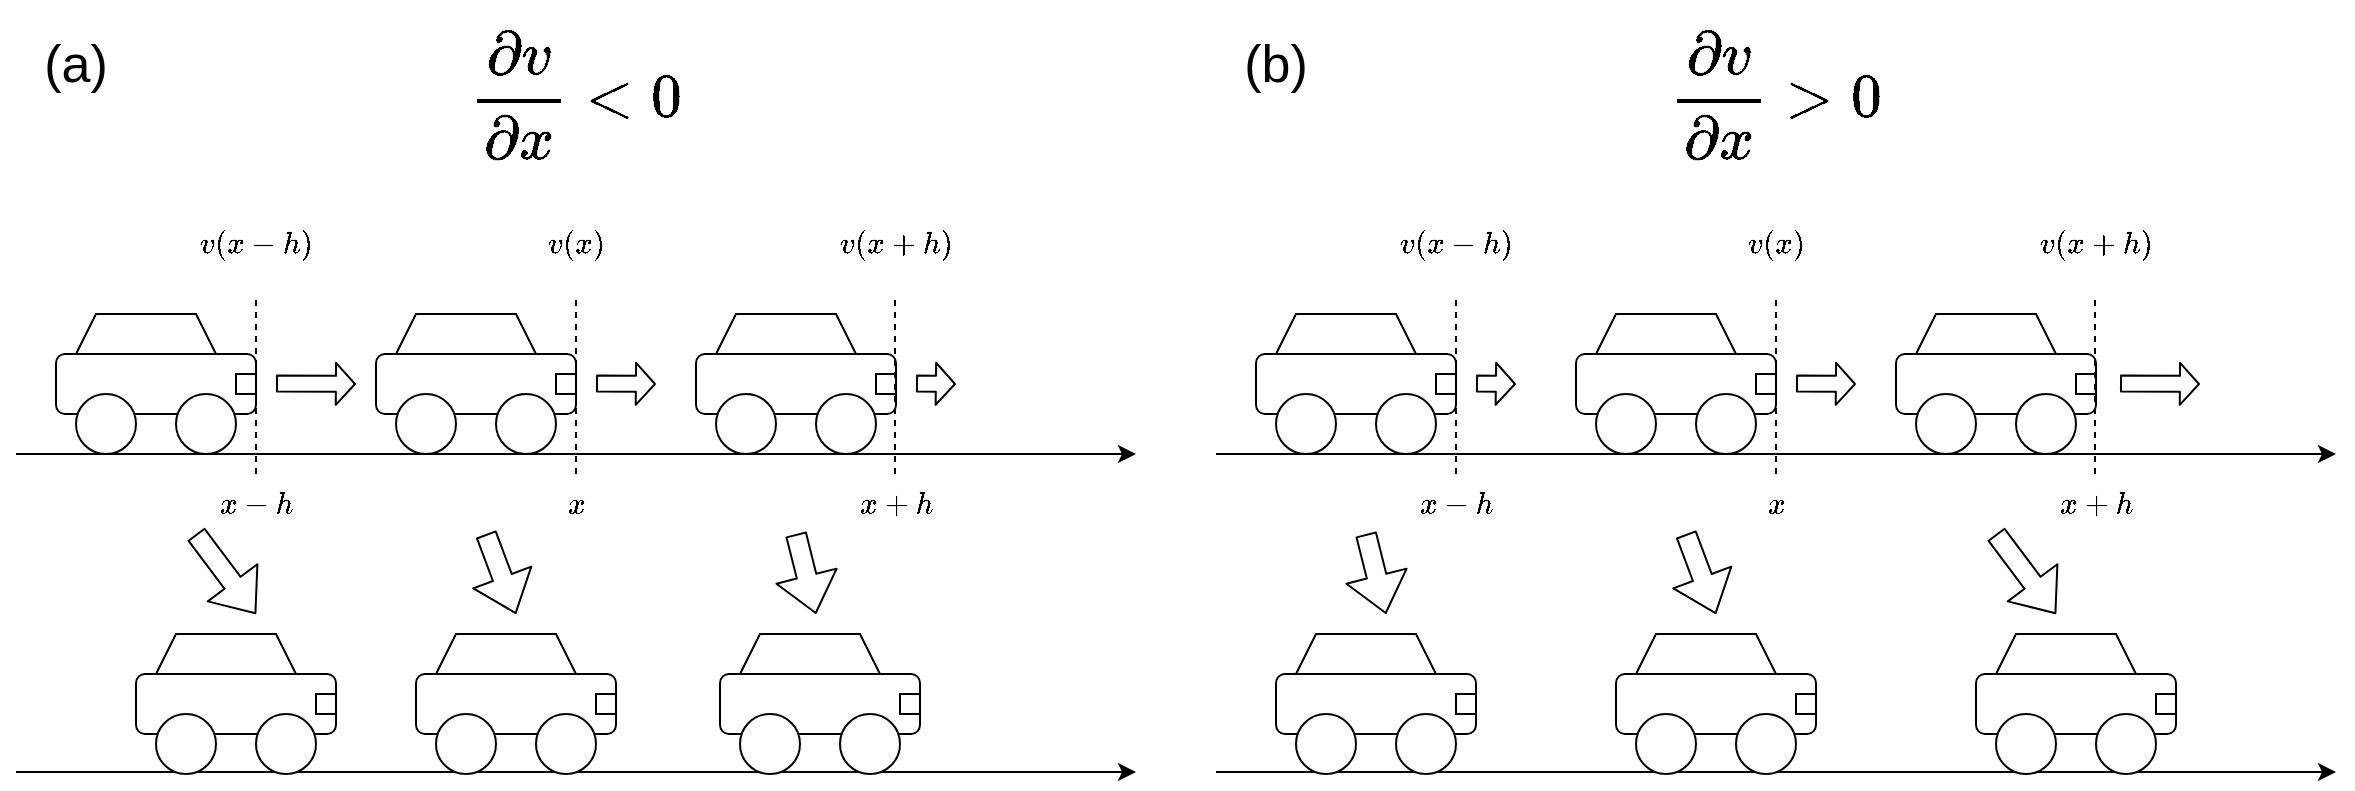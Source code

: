 <mxfile>
    <diagram id="SmtIXXbZFP3DXlKp8mol" name="ページ1">
        <mxGraphModel dx="758" dy="511" grid="1" gridSize="10" guides="1" tooltips="1" connect="1" arrows="1" fold="1" page="1" pageScale="1" pageWidth="1200" pageHeight="450" background="#ffffff" math="1" shadow="0">
            <root>
                <mxCell id="0"/>
                <mxCell id="1" parent="0"/>
                <mxCell id="2" value="" style="endArrow=classic;html=1;strokeColor=#000000;" edge="1" parent="1">
                    <mxGeometry width="50" height="50" relative="1" as="geometry">
                        <mxPoint x="40" y="250" as="sourcePoint"/>
                        <mxPoint x="600" y="250" as="targetPoint"/>
                    </mxGeometry>
                </mxCell>
                <mxCell id="10" value="" style="group" vertex="1" connectable="0" parent="1">
                    <mxGeometry x="60" y="180" width="100" height="70" as="geometry"/>
                </mxCell>
                <mxCell id="3" value="" style="rounded=1;whiteSpace=wrap;html=1;fillColor=none;strokeColor=#000000;" vertex="1" parent="10">
                    <mxGeometry y="20" width="100" height="30" as="geometry"/>
                </mxCell>
                <mxCell id="4" value="" style="shape=trapezoid;perimeter=trapezoidPerimeter;whiteSpace=wrap;html=1;fixedSize=1;strokeColor=#000000;fillColor=none;size=10;" vertex="1" parent="10">
                    <mxGeometry x="10" width="70" height="20" as="geometry"/>
                </mxCell>
                <mxCell id="6" value="" style="ellipse;whiteSpace=wrap;html=1;aspect=fixed;strokeColor=#000000;fillColor=#FFFFFF;" vertex="1" parent="10">
                    <mxGeometry x="60" y="40" width="30" height="30" as="geometry"/>
                </mxCell>
                <mxCell id="7" value="" style="ellipse;whiteSpace=wrap;html=1;aspect=fixed;strokeColor=#000000;fillColor=#FFFFFF;" vertex="1" parent="10">
                    <mxGeometry x="10" y="40" width="30" height="30" as="geometry"/>
                </mxCell>
                <mxCell id="8" value="" style="rounded=0;whiteSpace=wrap;html=1;strokeColor=#000000;fillColor=#FFFFFF;" vertex="1" parent="10">
                    <mxGeometry x="90" y="30" width="10" height="10" as="geometry"/>
                </mxCell>
                <mxCell id="11" value="" style="group" vertex="1" connectable="0" parent="1">
                    <mxGeometry x="220" y="180" width="100" height="70" as="geometry"/>
                </mxCell>
                <mxCell id="12" value="" style="rounded=1;whiteSpace=wrap;html=1;fillColor=none;strokeColor=#000000;" vertex="1" parent="11">
                    <mxGeometry y="20" width="100" height="30" as="geometry"/>
                </mxCell>
                <mxCell id="13" value="" style="shape=trapezoid;perimeter=trapezoidPerimeter;whiteSpace=wrap;html=1;fixedSize=1;strokeColor=#000000;fillColor=none;size=10;" vertex="1" parent="11">
                    <mxGeometry x="10" width="70" height="20" as="geometry"/>
                </mxCell>
                <mxCell id="14" value="" style="ellipse;whiteSpace=wrap;html=1;aspect=fixed;strokeColor=#000000;fillColor=#FFFFFF;" vertex="1" parent="11">
                    <mxGeometry x="60" y="40" width="30" height="30" as="geometry"/>
                </mxCell>
                <mxCell id="15" value="" style="ellipse;whiteSpace=wrap;html=1;aspect=fixed;strokeColor=#000000;fillColor=#FFFFFF;" vertex="1" parent="11">
                    <mxGeometry x="10" y="40" width="30" height="30" as="geometry"/>
                </mxCell>
                <mxCell id="16" value="" style="rounded=0;whiteSpace=wrap;html=1;strokeColor=#000000;fillColor=#FFFFFF;" vertex="1" parent="11">
                    <mxGeometry x="90" y="30" width="10" height="10" as="geometry"/>
                </mxCell>
                <mxCell id="24" value="" style="shape=flexArrow;endArrow=classic;html=1;strokeColor=#000000;width=8;endSize=2.85;endWidth=12;" edge="1" parent="11">
                    <mxGeometry width="50" height="50" relative="1" as="geometry">
                        <mxPoint x="-50" y="34.75" as="sourcePoint"/>
                        <mxPoint x="-10" y="35" as="targetPoint"/>
                    </mxGeometry>
                </mxCell>
                <mxCell id="28" value="" style="endArrow=none;dashed=1;html=1;strokeWidth=1;strokeColor=#000000;" edge="1" parent="11">
                    <mxGeometry width="50" height="50" relative="1" as="geometry">
                        <mxPoint x="100" y="80" as="sourcePoint"/>
                        <mxPoint x="100" y="-10" as="targetPoint"/>
                    </mxGeometry>
                </mxCell>
                <mxCell id="17" value="" style="group" vertex="1" connectable="0" parent="1">
                    <mxGeometry x="380" y="180" width="100" height="70" as="geometry"/>
                </mxCell>
                <mxCell id="18" value="" style="rounded=1;whiteSpace=wrap;html=1;fillColor=none;strokeColor=#000000;" vertex="1" parent="17">
                    <mxGeometry y="20" width="100" height="30" as="geometry"/>
                </mxCell>
                <mxCell id="19" value="" style="shape=trapezoid;perimeter=trapezoidPerimeter;whiteSpace=wrap;html=1;fixedSize=1;strokeColor=#000000;fillColor=none;size=10;" vertex="1" parent="17">
                    <mxGeometry x="10" width="70" height="20" as="geometry"/>
                </mxCell>
                <mxCell id="20" value="" style="ellipse;whiteSpace=wrap;html=1;aspect=fixed;strokeColor=#000000;fillColor=#FFFFFF;" vertex="1" parent="17">
                    <mxGeometry x="60" y="40" width="30" height="30" as="geometry"/>
                </mxCell>
                <mxCell id="21" value="" style="ellipse;whiteSpace=wrap;html=1;aspect=fixed;strokeColor=#000000;fillColor=#FFFFFF;" vertex="1" parent="17">
                    <mxGeometry x="10" y="40" width="30" height="30" as="geometry"/>
                </mxCell>
                <mxCell id="22" value="" style="rounded=0;whiteSpace=wrap;html=1;strokeColor=#000000;fillColor=#FFFFFF;" vertex="1" parent="17">
                    <mxGeometry x="90" y="30" width="10" height="10" as="geometry"/>
                </mxCell>
                <mxCell id="29" value="" style="endArrow=none;dashed=1;html=1;strokeWidth=1;strokeColor=#000000;" edge="1" parent="17">
                    <mxGeometry width="50" height="50" relative="1" as="geometry">
                        <mxPoint x="99.5" y="80" as="sourcePoint"/>
                        <mxPoint x="99.5" y="-10" as="targetPoint"/>
                    </mxGeometry>
                </mxCell>
                <mxCell id="25" value="" style="shape=flexArrow;endArrow=classic;html=1;strokeColor=#000000;width=8;endSize=2.85;endWidth=12;" edge="1" parent="1">
                    <mxGeometry width="50" height="50" relative="1" as="geometry">
                        <mxPoint x="490" y="214.75" as="sourcePoint"/>
                        <mxPoint x="510" y="215" as="targetPoint"/>
                    </mxGeometry>
                </mxCell>
                <mxCell id="26" value="" style="shape=flexArrow;endArrow=classic;html=1;strokeColor=#000000;width=8;endSize=2.85;endWidth=12;" edge="1" parent="1">
                    <mxGeometry width="50" height="50" relative="1" as="geometry">
                        <mxPoint x="330" y="214.75" as="sourcePoint"/>
                        <mxPoint x="360" y="215" as="targetPoint"/>
                    </mxGeometry>
                </mxCell>
                <mxCell id="27" value="" style="endArrow=none;dashed=1;html=1;strokeWidth=1;strokeColor=#000000;" edge="1" parent="1">
                    <mxGeometry width="50" height="50" relative="1" as="geometry">
                        <mxPoint x="160" y="260" as="sourcePoint"/>
                        <mxPoint x="160" y="170" as="targetPoint"/>
                    </mxGeometry>
                </mxCell>
                <mxCell id="30" value="`x`" style="text;html=1;strokeColor=none;fillColor=none;align=center;verticalAlign=middle;whiteSpace=wrap;rounded=0;fontColor=#000000;fontSize=13;" vertex="1" parent="1">
                    <mxGeometry x="300" y="260" width="40" height="30" as="geometry"/>
                </mxCell>
                <mxCell id="31" value="`x+h`" style="text;html=1;strokeColor=none;fillColor=none;align=center;verticalAlign=middle;whiteSpace=wrap;rounded=0;fontColor=#000000;fontSize=13;" vertex="1" parent="1">
                    <mxGeometry x="460" y="260" width="40" height="30" as="geometry"/>
                </mxCell>
                <mxCell id="32" value="`x-h`" style="text;html=1;strokeColor=none;fillColor=none;align=center;verticalAlign=middle;whiteSpace=wrap;rounded=0;fontColor=#000000;fontSize=13;" vertex="1" parent="1">
                    <mxGeometry x="140" y="260" width="40" height="30" as="geometry"/>
                </mxCell>
                <mxCell id="33" value="`v(x-h)`" style="text;html=1;strokeColor=none;fillColor=none;align=center;verticalAlign=middle;whiteSpace=wrap;rounded=0;fontColor=#000000;fontSize=13;" vertex="1" parent="1">
                    <mxGeometry x="130" y="130" width="60" height="30" as="geometry"/>
                </mxCell>
                <mxCell id="34" value="`v(x)`" style="text;html=1;strokeColor=none;fillColor=none;align=center;verticalAlign=middle;whiteSpace=wrap;rounded=0;fontColor=#000000;fontSize=13;" vertex="1" parent="1">
                    <mxGeometry x="290" y="130" width="60" height="30" as="geometry"/>
                </mxCell>
                <mxCell id="35" value="`v(x+h)`" style="text;html=1;strokeColor=none;fillColor=none;align=center;verticalAlign=middle;whiteSpace=wrap;rounded=0;fontColor=#000000;fontSize=13;" vertex="1" parent="1">
                    <mxGeometry x="450" y="130" width="60" height="30" as="geometry"/>
                </mxCell>
                <mxCell id="67" value="" style="endArrow=classic;html=1;strokeColor=#000000;" edge="1" parent="1">
                    <mxGeometry width="50" height="50" relative="1" as="geometry">
                        <mxPoint x="40" y="409" as="sourcePoint"/>
                        <mxPoint x="600" y="409" as="targetPoint"/>
                    </mxGeometry>
                </mxCell>
                <mxCell id="68" value="" style="group" vertex="1" connectable="0" parent="1">
                    <mxGeometry x="100" y="340" width="100" height="70" as="geometry"/>
                </mxCell>
                <mxCell id="69" value="" style="rounded=1;whiteSpace=wrap;html=1;fillColor=none;strokeColor=#000000;" vertex="1" parent="68">
                    <mxGeometry y="20" width="100" height="30" as="geometry"/>
                </mxCell>
                <mxCell id="70" value="" style="shape=trapezoid;perimeter=trapezoidPerimeter;whiteSpace=wrap;html=1;fixedSize=1;strokeColor=#000000;fillColor=none;size=10;" vertex="1" parent="68">
                    <mxGeometry x="10" width="70" height="20" as="geometry"/>
                </mxCell>
                <mxCell id="71" value="" style="ellipse;whiteSpace=wrap;html=1;aspect=fixed;strokeColor=#000000;fillColor=#FFFFFF;" vertex="1" parent="68">
                    <mxGeometry x="60" y="40" width="30" height="30" as="geometry"/>
                </mxCell>
                <mxCell id="72" value="" style="ellipse;whiteSpace=wrap;html=1;aspect=fixed;strokeColor=#000000;fillColor=#FFFFFF;" vertex="1" parent="68">
                    <mxGeometry x="10" y="40" width="30" height="30" as="geometry"/>
                </mxCell>
                <mxCell id="73" value="" style="rounded=0;whiteSpace=wrap;html=1;strokeColor=#000000;fillColor=#FFFFFF;" vertex="1" parent="68">
                    <mxGeometry x="90" y="30" width="10" height="10" as="geometry"/>
                </mxCell>
                <mxCell id="82" value="" style="group" vertex="1" connectable="0" parent="1">
                    <mxGeometry x="392" y="340" width="100" height="70" as="geometry"/>
                </mxCell>
                <mxCell id="83" value="" style="rounded=1;whiteSpace=wrap;html=1;fillColor=none;strokeColor=#000000;" vertex="1" parent="82">
                    <mxGeometry y="20" width="100" height="30" as="geometry"/>
                </mxCell>
                <mxCell id="84" value="" style="shape=trapezoid;perimeter=trapezoidPerimeter;whiteSpace=wrap;html=1;fixedSize=1;strokeColor=#000000;fillColor=none;size=10;" vertex="1" parent="82">
                    <mxGeometry x="10" width="70" height="20" as="geometry"/>
                </mxCell>
                <mxCell id="85" value="" style="ellipse;whiteSpace=wrap;html=1;aspect=fixed;strokeColor=#000000;fillColor=#FFFFFF;" vertex="1" parent="82">
                    <mxGeometry x="60" y="40" width="30" height="30" as="geometry"/>
                </mxCell>
                <mxCell id="86" value="" style="ellipse;whiteSpace=wrap;html=1;aspect=fixed;strokeColor=#000000;fillColor=#FFFFFF;" vertex="1" parent="82">
                    <mxGeometry x="10" y="40" width="30" height="30" as="geometry"/>
                </mxCell>
                <mxCell id="87" value="" style="rounded=0;whiteSpace=wrap;html=1;strokeColor=#000000;fillColor=#FFFFFF;" vertex="1" parent="82">
                    <mxGeometry x="90" y="30" width="10" height="10" as="geometry"/>
                </mxCell>
                <mxCell id="100" value="" style="group" vertex="1" connectable="0" parent="1">
                    <mxGeometry x="240" y="340" width="100" height="70" as="geometry"/>
                </mxCell>
                <mxCell id="75" value="" style="rounded=1;whiteSpace=wrap;html=1;fillColor=none;strokeColor=#000000;" vertex="1" parent="100">
                    <mxGeometry y="20" width="100" height="30" as="geometry"/>
                </mxCell>
                <mxCell id="76" value="" style="shape=trapezoid;perimeter=trapezoidPerimeter;whiteSpace=wrap;html=1;fixedSize=1;strokeColor=#000000;fillColor=none;size=10;" vertex="1" parent="100">
                    <mxGeometry x="10" width="70" height="20" as="geometry"/>
                </mxCell>
                <mxCell id="77" value="" style="ellipse;whiteSpace=wrap;html=1;aspect=fixed;strokeColor=#000000;fillColor=#FFFFFF;" vertex="1" parent="100">
                    <mxGeometry x="60" y="40" width="30" height="30" as="geometry"/>
                </mxCell>
                <mxCell id="78" value="" style="ellipse;whiteSpace=wrap;html=1;aspect=fixed;strokeColor=#000000;fillColor=#FFFFFF;" vertex="1" parent="100">
                    <mxGeometry x="10" y="40" width="30" height="30" as="geometry"/>
                </mxCell>
                <mxCell id="79" value="" style="rounded=0;whiteSpace=wrap;html=1;strokeColor=#000000;fillColor=#FFFFFF;" vertex="1" parent="100">
                    <mxGeometry x="90" y="30" width="10" height="10" as="geometry"/>
                </mxCell>
                <mxCell id="101" value="" style="shape=flexArrow;endArrow=classic;html=1;strokeColor=#000000;strokeWidth=1;fontSize=13;fontColor=#000000;" edge="1" parent="1">
                    <mxGeometry width="50" height="50" relative="1" as="geometry">
                        <mxPoint x="130" y="290" as="sourcePoint"/>
                        <mxPoint x="160" y="330" as="targetPoint"/>
                    </mxGeometry>
                </mxCell>
                <mxCell id="102" value="" style="shape=flexArrow;endArrow=classic;html=1;strokeColor=#000000;strokeWidth=1;fontSize=13;fontColor=#000000;" edge="1" parent="1">
                    <mxGeometry width="50" height="50" relative="1" as="geometry">
                        <mxPoint x="275" y="290" as="sourcePoint"/>
                        <mxPoint x="290" y="330" as="targetPoint"/>
                    </mxGeometry>
                </mxCell>
                <mxCell id="103" value="" style="shape=flexArrow;endArrow=classic;html=1;strokeColor=#000000;strokeWidth=1;fontSize=13;fontColor=#000000;" edge="1" parent="1">
                    <mxGeometry width="50" height="50" relative="1" as="geometry">
                        <mxPoint x="430" y="290" as="sourcePoint"/>
                        <mxPoint x="440" y="330" as="targetPoint"/>
                    </mxGeometry>
                </mxCell>
                <mxCell id="104" value="`\frac{\partial v}{\partial x} &amp;lt; 0`" style="text;html=1;strokeColor=none;fillColor=none;align=center;verticalAlign=middle;whiteSpace=wrap;rounded=0;fontColor=#000000;fontSize=26;" vertex="1" parent="1">
                    <mxGeometry x="265" y="40" width="110" height="60" as="geometry"/>
                </mxCell>
                <mxCell id="105" value="" style="endArrow=classic;html=1;strokeColor=#000000;" edge="1" parent="1">
                    <mxGeometry width="50" height="50" relative="1" as="geometry">
                        <mxPoint x="640" y="250" as="sourcePoint"/>
                        <mxPoint x="1200" y="250" as="targetPoint"/>
                    </mxGeometry>
                </mxCell>
                <mxCell id="106" value="" style="group" vertex="1" connectable="0" parent="1">
                    <mxGeometry x="660" y="180" width="100" height="70" as="geometry"/>
                </mxCell>
                <mxCell id="107" value="" style="rounded=1;whiteSpace=wrap;html=1;fillColor=none;strokeColor=#000000;" vertex="1" parent="106">
                    <mxGeometry y="20" width="100" height="30" as="geometry"/>
                </mxCell>
                <mxCell id="108" value="" style="shape=trapezoid;perimeter=trapezoidPerimeter;whiteSpace=wrap;html=1;fixedSize=1;strokeColor=#000000;fillColor=none;size=10;" vertex="1" parent="106">
                    <mxGeometry x="10" width="70" height="20" as="geometry"/>
                </mxCell>
                <mxCell id="109" value="" style="ellipse;whiteSpace=wrap;html=1;aspect=fixed;strokeColor=#000000;fillColor=#FFFFFF;" vertex="1" parent="106">
                    <mxGeometry x="60" y="40" width="30" height="30" as="geometry"/>
                </mxCell>
                <mxCell id="110" value="" style="ellipse;whiteSpace=wrap;html=1;aspect=fixed;strokeColor=#000000;fillColor=#FFFFFF;" vertex="1" parent="106">
                    <mxGeometry x="10" y="40" width="30" height="30" as="geometry"/>
                </mxCell>
                <mxCell id="111" value="" style="rounded=0;whiteSpace=wrap;html=1;strokeColor=#000000;fillColor=#FFFFFF;" vertex="1" parent="106">
                    <mxGeometry x="90" y="30" width="10" height="10" as="geometry"/>
                </mxCell>
                <mxCell id="120" value="" style="group" vertex="1" connectable="0" parent="1">
                    <mxGeometry x="980" y="180" width="100" height="70" as="geometry"/>
                </mxCell>
                <mxCell id="121" value="" style="rounded=1;whiteSpace=wrap;html=1;fillColor=none;strokeColor=#000000;" vertex="1" parent="120">
                    <mxGeometry y="20" width="100" height="30" as="geometry"/>
                </mxCell>
                <mxCell id="122" value="" style="shape=trapezoid;perimeter=trapezoidPerimeter;whiteSpace=wrap;html=1;fixedSize=1;strokeColor=#000000;fillColor=none;size=10;" vertex="1" parent="120">
                    <mxGeometry x="10" width="70" height="20" as="geometry"/>
                </mxCell>
                <mxCell id="123" value="" style="ellipse;whiteSpace=wrap;html=1;aspect=fixed;strokeColor=#000000;fillColor=#FFFFFF;" vertex="1" parent="120">
                    <mxGeometry x="60" y="40" width="30" height="30" as="geometry"/>
                </mxCell>
                <mxCell id="124" value="" style="ellipse;whiteSpace=wrap;html=1;aspect=fixed;strokeColor=#000000;fillColor=#FFFFFF;" vertex="1" parent="120">
                    <mxGeometry x="10" y="40" width="30" height="30" as="geometry"/>
                </mxCell>
                <mxCell id="125" value="" style="rounded=0;whiteSpace=wrap;html=1;strokeColor=#000000;fillColor=#FFFFFF;" vertex="1" parent="120">
                    <mxGeometry x="90" y="30" width="10" height="10" as="geometry"/>
                </mxCell>
                <mxCell id="126" value="" style="endArrow=none;dashed=1;html=1;strokeWidth=1;strokeColor=#000000;" edge="1" parent="120">
                    <mxGeometry width="50" height="50" relative="1" as="geometry">
                        <mxPoint x="99.5" y="80" as="sourcePoint"/>
                        <mxPoint x="99.5" y="-10" as="targetPoint"/>
                    </mxGeometry>
                </mxCell>
                <mxCell id="127" value="" style="shape=flexArrow;endArrow=classic;html=1;strokeColor=#000000;width=8;endSize=2.85;endWidth=12;" edge="1" parent="1">
                    <mxGeometry width="50" height="50" relative="1" as="geometry">
                        <mxPoint x="770" y="214.75" as="sourcePoint"/>
                        <mxPoint x="790" y="215" as="targetPoint"/>
                    </mxGeometry>
                </mxCell>
                <mxCell id="128" value="" style="shape=flexArrow;endArrow=classic;html=1;strokeColor=#000000;width=8;endSize=2.85;endWidth=12;" edge="1" parent="1">
                    <mxGeometry width="50" height="50" relative="1" as="geometry">
                        <mxPoint x="930" y="214.75" as="sourcePoint"/>
                        <mxPoint x="960" y="215" as="targetPoint"/>
                    </mxGeometry>
                </mxCell>
                <mxCell id="129" value="" style="endArrow=none;dashed=1;html=1;strokeWidth=1;strokeColor=#000000;" edge="1" parent="1">
                    <mxGeometry width="50" height="50" relative="1" as="geometry">
                        <mxPoint x="760" y="260" as="sourcePoint"/>
                        <mxPoint x="760" y="170" as="targetPoint"/>
                    </mxGeometry>
                </mxCell>
                <mxCell id="130" value="`x`" style="text;html=1;strokeColor=none;fillColor=none;align=center;verticalAlign=middle;whiteSpace=wrap;rounded=0;fontColor=#000000;fontSize=13;" vertex="1" parent="1">
                    <mxGeometry x="900" y="260" width="40" height="30" as="geometry"/>
                </mxCell>
                <mxCell id="131" value="`x+h`" style="text;html=1;strokeColor=none;fillColor=none;align=center;verticalAlign=middle;whiteSpace=wrap;rounded=0;fontColor=#000000;fontSize=13;" vertex="1" parent="1">
                    <mxGeometry x="1060" y="260" width="40" height="30" as="geometry"/>
                </mxCell>
                <mxCell id="132" value="`x-h`" style="text;html=1;strokeColor=none;fillColor=none;align=center;verticalAlign=middle;whiteSpace=wrap;rounded=0;fontColor=#000000;fontSize=13;" vertex="1" parent="1">
                    <mxGeometry x="740" y="260" width="40" height="30" as="geometry"/>
                </mxCell>
                <mxCell id="133" value="`v(x-h)`" style="text;html=1;strokeColor=none;fillColor=none;align=center;verticalAlign=middle;whiteSpace=wrap;rounded=0;fontColor=#000000;fontSize=13;" vertex="1" parent="1">
                    <mxGeometry x="730" y="130" width="60" height="30" as="geometry"/>
                </mxCell>
                <mxCell id="134" value="`v(x)`" style="text;html=1;strokeColor=none;fillColor=none;align=center;verticalAlign=middle;whiteSpace=wrap;rounded=0;fontColor=#000000;fontSize=13;" vertex="1" parent="1">
                    <mxGeometry x="890" y="130" width="60" height="30" as="geometry"/>
                </mxCell>
                <mxCell id="135" value="`v(x+h)`" style="text;html=1;strokeColor=none;fillColor=none;align=center;verticalAlign=middle;whiteSpace=wrap;rounded=0;fontColor=#000000;fontSize=13;" vertex="1" parent="1">
                    <mxGeometry x="1050" y="130" width="60" height="30" as="geometry"/>
                </mxCell>
                <mxCell id="136" value="" style="endArrow=classic;html=1;strokeColor=#000000;" edge="1" parent="1">
                    <mxGeometry width="50" height="50" relative="1" as="geometry">
                        <mxPoint x="640" y="409" as="sourcePoint"/>
                        <mxPoint x="1200" y="409" as="targetPoint"/>
                    </mxGeometry>
                </mxCell>
                <mxCell id="137" value="" style="group" vertex="1" connectable="0" parent="1">
                    <mxGeometry x="670" y="340" width="100" height="70" as="geometry"/>
                </mxCell>
                <mxCell id="138" value="" style="rounded=1;whiteSpace=wrap;html=1;fillColor=none;strokeColor=#000000;" vertex="1" parent="137">
                    <mxGeometry y="20" width="100" height="30" as="geometry"/>
                </mxCell>
                <mxCell id="139" value="" style="shape=trapezoid;perimeter=trapezoidPerimeter;whiteSpace=wrap;html=1;fixedSize=1;strokeColor=#000000;fillColor=none;size=10;" vertex="1" parent="137">
                    <mxGeometry x="10" width="70" height="20" as="geometry"/>
                </mxCell>
                <mxCell id="140" value="" style="ellipse;whiteSpace=wrap;html=1;aspect=fixed;strokeColor=#000000;fillColor=#FFFFFF;" vertex="1" parent="137">
                    <mxGeometry x="60" y="40" width="30" height="30" as="geometry"/>
                </mxCell>
                <mxCell id="141" value="" style="ellipse;whiteSpace=wrap;html=1;aspect=fixed;strokeColor=#000000;fillColor=#FFFFFF;" vertex="1" parent="137">
                    <mxGeometry x="10" y="40" width="30" height="30" as="geometry"/>
                </mxCell>
                <mxCell id="142" value="" style="rounded=0;whiteSpace=wrap;html=1;strokeColor=#000000;fillColor=#FFFFFF;" vertex="1" parent="137">
                    <mxGeometry x="90" y="30" width="10" height="10" as="geometry"/>
                </mxCell>
                <mxCell id="143" value="" style="group" vertex="1" connectable="0" parent="1">
                    <mxGeometry x="1020" y="340" width="100" height="70" as="geometry"/>
                </mxCell>
                <mxCell id="144" value="" style="rounded=1;whiteSpace=wrap;html=1;fillColor=none;strokeColor=#000000;" vertex="1" parent="143">
                    <mxGeometry y="20" width="100" height="30" as="geometry"/>
                </mxCell>
                <mxCell id="145" value="" style="shape=trapezoid;perimeter=trapezoidPerimeter;whiteSpace=wrap;html=1;fixedSize=1;strokeColor=#000000;fillColor=none;size=10;" vertex="1" parent="143">
                    <mxGeometry x="10" width="70" height="20" as="geometry"/>
                </mxCell>
                <mxCell id="146" value="" style="ellipse;whiteSpace=wrap;html=1;aspect=fixed;strokeColor=#000000;fillColor=#FFFFFF;" vertex="1" parent="143">
                    <mxGeometry x="60" y="40" width="30" height="30" as="geometry"/>
                </mxCell>
                <mxCell id="147" value="" style="ellipse;whiteSpace=wrap;html=1;aspect=fixed;strokeColor=#000000;fillColor=#FFFFFF;" vertex="1" parent="143">
                    <mxGeometry x="10" y="40" width="30" height="30" as="geometry"/>
                </mxCell>
                <mxCell id="148" value="" style="rounded=0;whiteSpace=wrap;html=1;strokeColor=#000000;fillColor=#FFFFFF;" vertex="1" parent="143">
                    <mxGeometry x="90" y="30" width="10" height="10" as="geometry"/>
                </mxCell>
                <mxCell id="149" value="" style="group" vertex="1" connectable="0" parent="1">
                    <mxGeometry x="840" y="340" width="100" height="70" as="geometry"/>
                </mxCell>
                <mxCell id="150" value="" style="rounded=1;whiteSpace=wrap;html=1;fillColor=none;strokeColor=#000000;" vertex="1" parent="149">
                    <mxGeometry y="20" width="100" height="30" as="geometry"/>
                </mxCell>
                <mxCell id="151" value="" style="shape=trapezoid;perimeter=trapezoidPerimeter;whiteSpace=wrap;html=1;fixedSize=1;strokeColor=#000000;fillColor=none;size=10;" vertex="1" parent="149">
                    <mxGeometry x="10" width="70" height="20" as="geometry"/>
                </mxCell>
                <mxCell id="152" value="" style="ellipse;whiteSpace=wrap;html=1;aspect=fixed;strokeColor=#000000;fillColor=#FFFFFF;" vertex="1" parent="149">
                    <mxGeometry x="60" y="40" width="30" height="30" as="geometry"/>
                </mxCell>
                <mxCell id="153" value="" style="ellipse;whiteSpace=wrap;html=1;aspect=fixed;strokeColor=#000000;fillColor=#FFFFFF;" vertex="1" parent="149">
                    <mxGeometry x="10" y="40" width="30" height="30" as="geometry"/>
                </mxCell>
                <mxCell id="154" value="" style="rounded=0;whiteSpace=wrap;html=1;strokeColor=#000000;fillColor=#FFFFFF;" vertex="1" parent="149">
                    <mxGeometry x="90" y="30" width="10" height="10" as="geometry"/>
                </mxCell>
                <mxCell id="155" value="" style="shape=flexArrow;endArrow=classic;html=1;strokeColor=#000000;strokeWidth=1;fontSize=13;fontColor=#000000;" edge="1" parent="1">
                    <mxGeometry width="50" height="50" relative="1" as="geometry">
                        <mxPoint x="1030" y="290" as="sourcePoint"/>
                        <mxPoint x="1060" y="330" as="targetPoint"/>
                    </mxGeometry>
                </mxCell>
                <mxCell id="156" value="" style="shape=flexArrow;endArrow=classic;html=1;strokeColor=#000000;strokeWidth=1;fontSize=13;fontColor=#000000;" edge="1" parent="1">
                    <mxGeometry width="50" height="50" relative="1" as="geometry">
                        <mxPoint x="875" y="290" as="sourcePoint"/>
                        <mxPoint x="890" y="330" as="targetPoint"/>
                    </mxGeometry>
                </mxCell>
                <mxCell id="157" value="" style="shape=flexArrow;endArrow=classic;html=1;strokeColor=#000000;strokeWidth=1;fontSize=13;fontColor=#000000;" edge="1" parent="1">
                    <mxGeometry width="50" height="50" relative="1" as="geometry">
                        <mxPoint x="715" y="290" as="sourcePoint"/>
                        <mxPoint x="725" y="330" as="targetPoint"/>
                    </mxGeometry>
                </mxCell>
                <mxCell id="158" value="`\frac{\partial v}{\partial x} &amp;gt; 0`" style="text;html=1;strokeColor=none;fillColor=none;align=center;verticalAlign=middle;whiteSpace=wrap;rounded=0;fontColor=#000000;fontSize=26;" vertex="1" parent="1">
                    <mxGeometry x="865" y="40" width="110" height="60" as="geometry"/>
                </mxCell>
                <mxCell id="113" value="" style="rounded=1;whiteSpace=wrap;html=1;fillColor=none;strokeColor=#000000;" vertex="1" parent="1">
                    <mxGeometry x="820" y="200" width="100" height="30" as="geometry"/>
                </mxCell>
                <mxCell id="114" value="" style="shape=trapezoid;perimeter=trapezoidPerimeter;whiteSpace=wrap;html=1;fixedSize=1;strokeColor=#000000;fillColor=none;size=10;" vertex="1" parent="1">
                    <mxGeometry x="830" y="180" width="70" height="20" as="geometry"/>
                </mxCell>
                <mxCell id="115" value="" style="ellipse;whiteSpace=wrap;html=1;aspect=fixed;strokeColor=#000000;fillColor=#FFFFFF;" vertex="1" parent="1">
                    <mxGeometry x="880" y="220" width="30" height="30" as="geometry"/>
                </mxCell>
                <mxCell id="116" value="" style="ellipse;whiteSpace=wrap;html=1;aspect=fixed;strokeColor=#000000;fillColor=#FFFFFF;" vertex="1" parent="1">
                    <mxGeometry x="830" y="220" width="30" height="30" as="geometry"/>
                </mxCell>
                <mxCell id="117" value="" style="rounded=0;whiteSpace=wrap;html=1;strokeColor=#000000;fillColor=#FFFFFF;" vertex="1" parent="1">
                    <mxGeometry x="910" y="210" width="10" height="10" as="geometry"/>
                </mxCell>
                <mxCell id="118" value="" style="shape=flexArrow;endArrow=classic;html=1;strokeColor=#000000;width=8;endSize=2.85;endWidth=12;" edge="1" parent="1">
                    <mxGeometry width="50" height="50" relative="1" as="geometry">
                        <mxPoint x="1092" y="214.75" as="sourcePoint"/>
                        <mxPoint x="1132" y="215" as="targetPoint"/>
                    </mxGeometry>
                </mxCell>
                <mxCell id="119" value="" style="endArrow=none;dashed=1;html=1;strokeWidth=1;strokeColor=#000000;" edge="1" parent="1">
                    <mxGeometry width="50" height="50" relative="1" as="geometry">
                        <mxPoint x="920" y="260" as="sourcePoint"/>
                        <mxPoint x="920" y="170" as="targetPoint"/>
                    </mxGeometry>
                </mxCell>
                <mxCell id="159" value="(a)" style="text;html=1;strokeColor=none;fillColor=none;align=center;verticalAlign=middle;whiteSpace=wrap;rounded=0;fontSize=26;fontColor=#000000;" vertex="1" parent="1">
                    <mxGeometry x="40" y="40" width="60" height="30" as="geometry"/>
                </mxCell>
                <mxCell id="160" value="(b)" style="text;html=1;strokeColor=none;fillColor=none;align=center;verticalAlign=middle;whiteSpace=wrap;rounded=0;fontSize=26;fontColor=#000000;" vertex="1" parent="1">
                    <mxGeometry x="640" y="40" width="60" height="30" as="geometry"/>
                </mxCell>
            </root>
        </mxGraphModel>
    </diagram>
</mxfile>